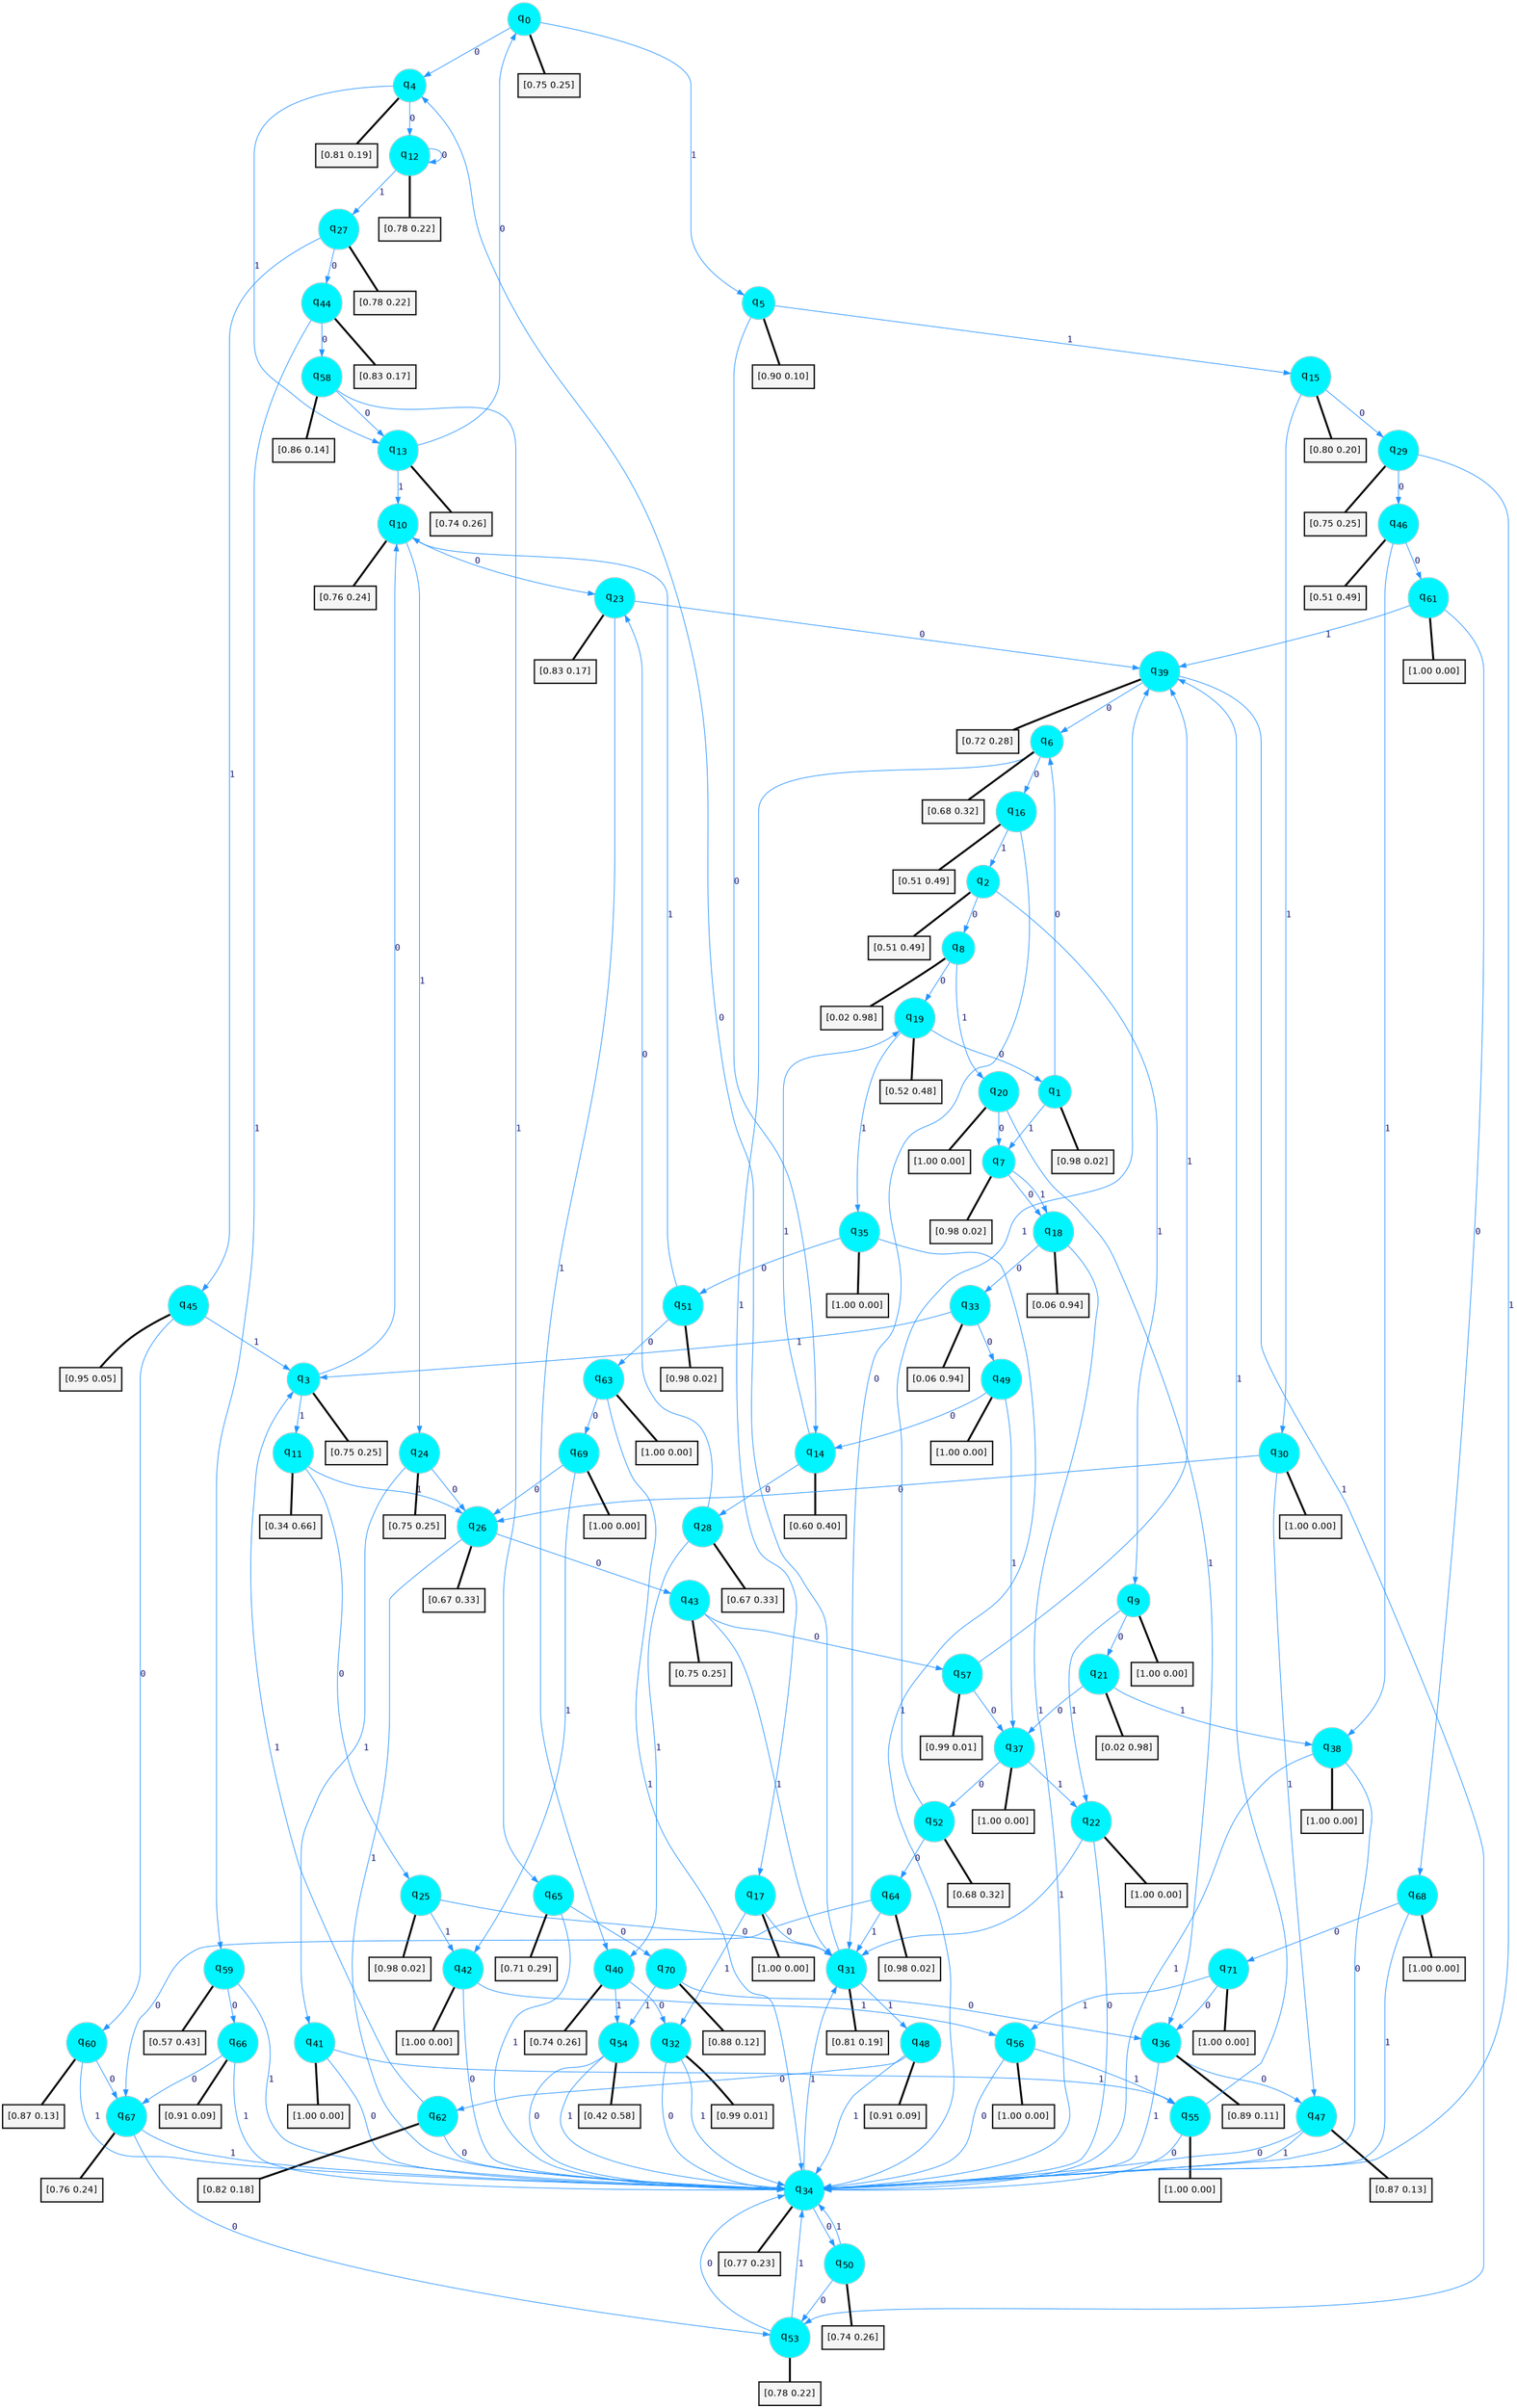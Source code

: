 digraph G {
graph [
bgcolor=transparent, dpi=300, rankdir=TD, size="40,25"];
node [
color=gray, fillcolor=turquoise1, fontcolor=black, fontname=Helvetica, fontsize=16, fontweight=bold, shape=circle, style=filled];
edge [
arrowsize=1, color=dodgerblue1, fontcolor=midnightblue, fontname=courier, fontweight=bold, penwidth=1, style=solid, weight=20];
0[label=<q<SUB>0</SUB>>];
1[label=<q<SUB>1</SUB>>];
2[label=<q<SUB>2</SUB>>];
3[label=<q<SUB>3</SUB>>];
4[label=<q<SUB>4</SUB>>];
5[label=<q<SUB>5</SUB>>];
6[label=<q<SUB>6</SUB>>];
7[label=<q<SUB>7</SUB>>];
8[label=<q<SUB>8</SUB>>];
9[label=<q<SUB>9</SUB>>];
10[label=<q<SUB>10</SUB>>];
11[label=<q<SUB>11</SUB>>];
12[label=<q<SUB>12</SUB>>];
13[label=<q<SUB>13</SUB>>];
14[label=<q<SUB>14</SUB>>];
15[label=<q<SUB>15</SUB>>];
16[label=<q<SUB>16</SUB>>];
17[label=<q<SUB>17</SUB>>];
18[label=<q<SUB>18</SUB>>];
19[label=<q<SUB>19</SUB>>];
20[label=<q<SUB>20</SUB>>];
21[label=<q<SUB>21</SUB>>];
22[label=<q<SUB>22</SUB>>];
23[label=<q<SUB>23</SUB>>];
24[label=<q<SUB>24</SUB>>];
25[label=<q<SUB>25</SUB>>];
26[label=<q<SUB>26</SUB>>];
27[label=<q<SUB>27</SUB>>];
28[label=<q<SUB>28</SUB>>];
29[label=<q<SUB>29</SUB>>];
30[label=<q<SUB>30</SUB>>];
31[label=<q<SUB>31</SUB>>];
32[label=<q<SUB>32</SUB>>];
33[label=<q<SUB>33</SUB>>];
34[label=<q<SUB>34</SUB>>];
35[label=<q<SUB>35</SUB>>];
36[label=<q<SUB>36</SUB>>];
37[label=<q<SUB>37</SUB>>];
38[label=<q<SUB>38</SUB>>];
39[label=<q<SUB>39</SUB>>];
40[label=<q<SUB>40</SUB>>];
41[label=<q<SUB>41</SUB>>];
42[label=<q<SUB>42</SUB>>];
43[label=<q<SUB>43</SUB>>];
44[label=<q<SUB>44</SUB>>];
45[label=<q<SUB>45</SUB>>];
46[label=<q<SUB>46</SUB>>];
47[label=<q<SUB>47</SUB>>];
48[label=<q<SUB>48</SUB>>];
49[label=<q<SUB>49</SUB>>];
50[label=<q<SUB>50</SUB>>];
51[label=<q<SUB>51</SUB>>];
52[label=<q<SUB>52</SUB>>];
53[label=<q<SUB>53</SUB>>];
54[label=<q<SUB>54</SUB>>];
55[label=<q<SUB>55</SUB>>];
56[label=<q<SUB>56</SUB>>];
57[label=<q<SUB>57</SUB>>];
58[label=<q<SUB>58</SUB>>];
59[label=<q<SUB>59</SUB>>];
60[label=<q<SUB>60</SUB>>];
61[label=<q<SUB>61</SUB>>];
62[label=<q<SUB>62</SUB>>];
63[label=<q<SUB>63</SUB>>];
64[label=<q<SUB>64</SUB>>];
65[label=<q<SUB>65</SUB>>];
66[label=<q<SUB>66</SUB>>];
67[label=<q<SUB>67</SUB>>];
68[label=<q<SUB>68</SUB>>];
69[label=<q<SUB>69</SUB>>];
70[label=<q<SUB>70</SUB>>];
71[label=<q<SUB>71</SUB>>];
72[label="[0.75 0.25]", shape=box,fontcolor=black, fontname=Helvetica, fontsize=14, penwidth=2, fillcolor=whitesmoke,color=black];
73[label="[0.98 0.02]", shape=box,fontcolor=black, fontname=Helvetica, fontsize=14, penwidth=2, fillcolor=whitesmoke,color=black];
74[label="[0.51 0.49]", shape=box,fontcolor=black, fontname=Helvetica, fontsize=14, penwidth=2, fillcolor=whitesmoke,color=black];
75[label="[0.75 0.25]", shape=box,fontcolor=black, fontname=Helvetica, fontsize=14, penwidth=2, fillcolor=whitesmoke,color=black];
76[label="[0.81 0.19]", shape=box,fontcolor=black, fontname=Helvetica, fontsize=14, penwidth=2, fillcolor=whitesmoke,color=black];
77[label="[0.90 0.10]", shape=box,fontcolor=black, fontname=Helvetica, fontsize=14, penwidth=2, fillcolor=whitesmoke,color=black];
78[label="[0.68 0.32]", shape=box,fontcolor=black, fontname=Helvetica, fontsize=14, penwidth=2, fillcolor=whitesmoke,color=black];
79[label="[0.98 0.02]", shape=box,fontcolor=black, fontname=Helvetica, fontsize=14, penwidth=2, fillcolor=whitesmoke,color=black];
80[label="[0.02 0.98]", shape=box,fontcolor=black, fontname=Helvetica, fontsize=14, penwidth=2, fillcolor=whitesmoke,color=black];
81[label="[1.00 0.00]", shape=box,fontcolor=black, fontname=Helvetica, fontsize=14, penwidth=2, fillcolor=whitesmoke,color=black];
82[label="[0.76 0.24]", shape=box,fontcolor=black, fontname=Helvetica, fontsize=14, penwidth=2, fillcolor=whitesmoke,color=black];
83[label="[0.34 0.66]", shape=box,fontcolor=black, fontname=Helvetica, fontsize=14, penwidth=2, fillcolor=whitesmoke,color=black];
84[label="[0.78 0.22]", shape=box,fontcolor=black, fontname=Helvetica, fontsize=14, penwidth=2, fillcolor=whitesmoke,color=black];
85[label="[0.74 0.26]", shape=box,fontcolor=black, fontname=Helvetica, fontsize=14, penwidth=2, fillcolor=whitesmoke,color=black];
86[label="[0.60 0.40]", shape=box,fontcolor=black, fontname=Helvetica, fontsize=14, penwidth=2, fillcolor=whitesmoke,color=black];
87[label="[0.80 0.20]", shape=box,fontcolor=black, fontname=Helvetica, fontsize=14, penwidth=2, fillcolor=whitesmoke,color=black];
88[label="[0.51 0.49]", shape=box,fontcolor=black, fontname=Helvetica, fontsize=14, penwidth=2, fillcolor=whitesmoke,color=black];
89[label="[1.00 0.00]", shape=box,fontcolor=black, fontname=Helvetica, fontsize=14, penwidth=2, fillcolor=whitesmoke,color=black];
90[label="[0.06 0.94]", shape=box,fontcolor=black, fontname=Helvetica, fontsize=14, penwidth=2, fillcolor=whitesmoke,color=black];
91[label="[0.52 0.48]", shape=box,fontcolor=black, fontname=Helvetica, fontsize=14, penwidth=2, fillcolor=whitesmoke,color=black];
92[label="[1.00 0.00]", shape=box,fontcolor=black, fontname=Helvetica, fontsize=14, penwidth=2, fillcolor=whitesmoke,color=black];
93[label="[0.02 0.98]", shape=box,fontcolor=black, fontname=Helvetica, fontsize=14, penwidth=2, fillcolor=whitesmoke,color=black];
94[label="[1.00 0.00]", shape=box,fontcolor=black, fontname=Helvetica, fontsize=14, penwidth=2, fillcolor=whitesmoke,color=black];
95[label="[0.83 0.17]", shape=box,fontcolor=black, fontname=Helvetica, fontsize=14, penwidth=2, fillcolor=whitesmoke,color=black];
96[label="[0.75 0.25]", shape=box,fontcolor=black, fontname=Helvetica, fontsize=14, penwidth=2, fillcolor=whitesmoke,color=black];
97[label="[0.98 0.02]", shape=box,fontcolor=black, fontname=Helvetica, fontsize=14, penwidth=2, fillcolor=whitesmoke,color=black];
98[label="[0.67 0.33]", shape=box,fontcolor=black, fontname=Helvetica, fontsize=14, penwidth=2, fillcolor=whitesmoke,color=black];
99[label="[0.78 0.22]", shape=box,fontcolor=black, fontname=Helvetica, fontsize=14, penwidth=2, fillcolor=whitesmoke,color=black];
100[label="[0.67 0.33]", shape=box,fontcolor=black, fontname=Helvetica, fontsize=14, penwidth=2, fillcolor=whitesmoke,color=black];
101[label="[0.75 0.25]", shape=box,fontcolor=black, fontname=Helvetica, fontsize=14, penwidth=2, fillcolor=whitesmoke,color=black];
102[label="[1.00 0.00]", shape=box,fontcolor=black, fontname=Helvetica, fontsize=14, penwidth=2, fillcolor=whitesmoke,color=black];
103[label="[0.81 0.19]", shape=box,fontcolor=black, fontname=Helvetica, fontsize=14, penwidth=2, fillcolor=whitesmoke,color=black];
104[label="[0.99 0.01]", shape=box,fontcolor=black, fontname=Helvetica, fontsize=14, penwidth=2, fillcolor=whitesmoke,color=black];
105[label="[0.06 0.94]", shape=box,fontcolor=black, fontname=Helvetica, fontsize=14, penwidth=2, fillcolor=whitesmoke,color=black];
106[label="[0.77 0.23]", shape=box,fontcolor=black, fontname=Helvetica, fontsize=14, penwidth=2, fillcolor=whitesmoke,color=black];
107[label="[1.00 0.00]", shape=box,fontcolor=black, fontname=Helvetica, fontsize=14, penwidth=2, fillcolor=whitesmoke,color=black];
108[label="[0.89 0.11]", shape=box,fontcolor=black, fontname=Helvetica, fontsize=14, penwidth=2, fillcolor=whitesmoke,color=black];
109[label="[1.00 0.00]", shape=box,fontcolor=black, fontname=Helvetica, fontsize=14, penwidth=2, fillcolor=whitesmoke,color=black];
110[label="[1.00 0.00]", shape=box,fontcolor=black, fontname=Helvetica, fontsize=14, penwidth=2, fillcolor=whitesmoke,color=black];
111[label="[0.72 0.28]", shape=box,fontcolor=black, fontname=Helvetica, fontsize=14, penwidth=2, fillcolor=whitesmoke,color=black];
112[label="[0.74 0.26]", shape=box,fontcolor=black, fontname=Helvetica, fontsize=14, penwidth=2, fillcolor=whitesmoke,color=black];
113[label="[1.00 0.00]", shape=box,fontcolor=black, fontname=Helvetica, fontsize=14, penwidth=2, fillcolor=whitesmoke,color=black];
114[label="[1.00 0.00]", shape=box,fontcolor=black, fontname=Helvetica, fontsize=14, penwidth=2, fillcolor=whitesmoke,color=black];
115[label="[0.75 0.25]", shape=box,fontcolor=black, fontname=Helvetica, fontsize=14, penwidth=2, fillcolor=whitesmoke,color=black];
116[label="[0.83 0.17]", shape=box,fontcolor=black, fontname=Helvetica, fontsize=14, penwidth=2, fillcolor=whitesmoke,color=black];
117[label="[0.95 0.05]", shape=box,fontcolor=black, fontname=Helvetica, fontsize=14, penwidth=2, fillcolor=whitesmoke,color=black];
118[label="[0.51 0.49]", shape=box,fontcolor=black, fontname=Helvetica, fontsize=14, penwidth=2, fillcolor=whitesmoke,color=black];
119[label="[0.87 0.13]", shape=box,fontcolor=black, fontname=Helvetica, fontsize=14, penwidth=2, fillcolor=whitesmoke,color=black];
120[label="[0.91 0.09]", shape=box,fontcolor=black, fontname=Helvetica, fontsize=14, penwidth=2, fillcolor=whitesmoke,color=black];
121[label="[1.00 0.00]", shape=box,fontcolor=black, fontname=Helvetica, fontsize=14, penwidth=2, fillcolor=whitesmoke,color=black];
122[label="[0.74 0.26]", shape=box,fontcolor=black, fontname=Helvetica, fontsize=14, penwidth=2, fillcolor=whitesmoke,color=black];
123[label="[0.98 0.02]", shape=box,fontcolor=black, fontname=Helvetica, fontsize=14, penwidth=2, fillcolor=whitesmoke,color=black];
124[label="[0.68 0.32]", shape=box,fontcolor=black, fontname=Helvetica, fontsize=14, penwidth=2, fillcolor=whitesmoke,color=black];
125[label="[0.78 0.22]", shape=box,fontcolor=black, fontname=Helvetica, fontsize=14, penwidth=2, fillcolor=whitesmoke,color=black];
126[label="[0.42 0.58]", shape=box,fontcolor=black, fontname=Helvetica, fontsize=14, penwidth=2, fillcolor=whitesmoke,color=black];
127[label="[1.00 0.00]", shape=box,fontcolor=black, fontname=Helvetica, fontsize=14, penwidth=2, fillcolor=whitesmoke,color=black];
128[label="[1.00 0.00]", shape=box,fontcolor=black, fontname=Helvetica, fontsize=14, penwidth=2, fillcolor=whitesmoke,color=black];
129[label="[0.99 0.01]", shape=box,fontcolor=black, fontname=Helvetica, fontsize=14, penwidth=2, fillcolor=whitesmoke,color=black];
130[label="[0.86 0.14]", shape=box,fontcolor=black, fontname=Helvetica, fontsize=14, penwidth=2, fillcolor=whitesmoke,color=black];
131[label="[0.57 0.43]", shape=box,fontcolor=black, fontname=Helvetica, fontsize=14, penwidth=2, fillcolor=whitesmoke,color=black];
132[label="[0.87 0.13]", shape=box,fontcolor=black, fontname=Helvetica, fontsize=14, penwidth=2, fillcolor=whitesmoke,color=black];
133[label="[1.00 0.00]", shape=box,fontcolor=black, fontname=Helvetica, fontsize=14, penwidth=2, fillcolor=whitesmoke,color=black];
134[label="[0.82 0.18]", shape=box,fontcolor=black, fontname=Helvetica, fontsize=14, penwidth=2, fillcolor=whitesmoke,color=black];
135[label="[1.00 0.00]", shape=box,fontcolor=black, fontname=Helvetica, fontsize=14, penwidth=2, fillcolor=whitesmoke,color=black];
136[label="[0.98 0.02]", shape=box,fontcolor=black, fontname=Helvetica, fontsize=14, penwidth=2, fillcolor=whitesmoke,color=black];
137[label="[0.71 0.29]", shape=box,fontcolor=black, fontname=Helvetica, fontsize=14, penwidth=2, fillcolor=whitesmoke,color=black];
138[label="[0.91 0.09]", shape=box,fontcolor=black, fontname=Helvetica, fontsize=14, penwidth=2, fillcolor=whitesmoke,color=black];
139[label="[0.76 0.24]", shape=box,fontcolor=black, fontname=Helvetica, fontsize=14, penwidth=2, fillcolor=whitesmoke,color=black];
140[label="[1.00 0.00]", shape=box,fontcolor=black, fontname=Helvetica, fontsize=14, penwidth=2, fillcolor=whitesmoke,color=black];
141[label="[1.00 0.00]", shape=box,fontcolor=black, fontname=Helvetica, fontsize=14, penwidth=2, fillcolor=whitesmoke,color=black];
142[label="[0.88 0.12]", shape=box,fontcolor=black, fontname=Helvetica, fontsize=14, penwidth=2, fillcolor=whitesmoke,color=black];
143[label="[1.00 0.00]", shape=box,fontcolor=black, fontname=Helvetica, fontsize=14, penwidth=2, fillcolor=whitesmoke,color=black];
0->4 [label=0];
0->5 [label=1];
0->72 [arrowhead=none, penwidth=3,color=black];
1->6 [label=0];
1->7 [label=1];
1->73 [arrowhead=none, penwidth=3,color=black];
2->8 [label=0];
2->9 [label=1];
2->74 [arrowhead=none, penwidth=3,color=black];
3->10 [label=0];
3->11 [label=1];
3->75 [arrowhead=none, penwidth=3,color=black];
4->12 [label=0];
4->13 [label=1];
4->76 [arrowhead=none, penwidth=3,color=black];
5->14 [label=0];
5->15 [label=1];
5->77 [arrowhead=none, penwidth=3,color=black];
6->16 [label=0];
6->17 [label=1];
6->78 [arrowhead=none, penwidth=3,color=black];
7->18 [label=0];
7->18 [label=1];
7->79 [arrowhead=none, penwidth=3,color=black];
8->19 [label=0];
8->20 [label=1];
8->80 [arrowhead=none, penwidth=3,color=black];
9->21 [label=0];
9->22 [label=1];
9->81 [arrowhead=none, penwidth=3,color=black];
10->23 [label=0];
10->24 [label=1];
10->82 [arrowhead=none, penwidth=3,color=black];
11->25 [label=0];
11->26 [label=1];
11->83 [arrowhead=none, penwidth=3,color=black];
12->12 [label=0];
12->27 [label=1];
12->84 [arrowhead=none, penwidth=3,color=black];
13->0 [label=0];
13->10 [label=1];
13->85 [arrowhead=none, penwidth=3,color=black];
14->28 [label=0];
14->19 [label=1];
14->86 [arrowhead=none, penwidth=3,color=black];
15->29 [label=0];
15->30 [label=1];
15->87 [arrowhead=none, penwidth=3,color=black];
16->31 [label=0];
16->2 [label=1];
16->88 [arrowhead=none, penwidth=3,color=black];
17->31 [label=0];
17->32 [label=1];
17->89 [arrowhead=none, penwidth=3,color=black];
18->33 [label=0];
18->34 [label=1];
18->90 [arrowhead=none, penwidth=3,color=black];
19->1 [label=0];
19->35 [label=1];
19->91 [arrowhead=none, penwidth=3,color=black];
20->7 [label=0];
20->36 [label=1];
20->92 [arrowhead=none, penwidth=3,color=black];
21->37 [label=0];
21->38 [label=1];
21->93 [arrowhead=none, penwidth=3,color=black];
22->34 [label=0];
22->31 [label=1];
22->94 [arrowhead=none, penwidth=3,color=black];
23->39 [label=0];
23->40 [label=1];
23->95 [arrowhead=none, penwidth=3,color=black];
24->26 [label=0];
24->41 [label=1];
24->96 [arrowhead=none, penwidth=3,color=black];
25->31 [label=0];
25->42 [label=1];
25->97 [arrowhead=none, penwidth=3,color=black];
26->43 [label=0];
26->34 [label=1];
26->98 [arrowhead=none, penwidth=3,color=black];
27->44 [label=0];
27->45 [label=1];
27->99 [arrowhead=none, penwidth=3,color=black];
28->23 [label=0];
28->40 [label=1];
28->100 [arrowhead=none, penwidth=3,color=black];
29->46 [label=0];
29->34 [label=1];
29->101 [arrowhead=none, penwidth=3,color=black];
30->26 [label=0];
30->47 [label=1];
30->102 [arrowhead=none, penwidth=3,color=black];
31->4 [label=0];
31->48 [label=1];
31->103 [arrowhead=none, penwidth=3,color=black];
32->34 [label=0];
32->34 [label=1];
32->104 [arrowhead=none, penwidth=3,color=black];
33->49 [label=0];
33->3 [label=1];
33->105 [arrowhead=none, penwidth=3,color=black];
34->50 [label=0];
34->31 [label=1];
34->106 [arrowhead=none, penwidth=3,color=black];
35->51 [label=0];
35->34 [label=1];
35->107 [arrowhead=none, penwidth=3,color=black];
36->47 [label=0];
36->34 [label=1];
36->108 [arrowhead=none, penwidth=3,color=black];
37->52 [label=0];
37->22 [label=1];
37->109 [arrowhead=none, penwidth=3,color=black];
38->34 [label=0];
38->34 [label=1];
38->110 [arrowhead=none, penwidth=3,color=black];
39->6 [label=0];
39->53 [label=1];
39->111 [arrowhead=none, penwidth=3,color=black];
40->32 [label=0];
40->54 [label=1];
40->112 [arrowhead=none, penwidth=3,color=black];
41->34 [label=0];
41->55 [label=1];
41->113 [arrowhead=none, penwidth=3,color=black];
42->34 [label=0];
42->56 [label=1];
42->114 [arrowhead=none, penwidth=3,color=black];
43->57 [label=0];
43->31 [label=1];
43->115 [arrowhead=none, penwidth=3,color=black];
44->58 [label=0];
44->59 [label=1];
44->116 [arrowhead=none, penwidth=3,color=black];
45->60 [label=0];
45->3 [label=1];
45->117 [arrowhead=none, penwidth=3,color=black];
46->61 [label=0];
46->38 [label=1];
46->118 [arrowhead=none, penwidth=3,color=black];
47->34 [label=0];
47->34 [label=1];
47->119 [arrowhead=none, penwidth=3,color=black];
48->62 [label=0];
48->34 [label=1];
48->120 [arrowhead=none, penwidth=3,color=black];
49->14 [label=0];
49->37 [label=1];
49->121 [arrowhead=none, penwidth=3,color=black];
50->53 [label=0];
50->34 [label=1];
50->122 [arrowhead=none, penwidth=3,color=black];
51->63 [label=0];
51->10 [label=1];
51->123 [arrowhead=none, penwidth=3,color=black];
52->64 [label=0];
52->39 [label=1];
52->124 [arrowhead=none, penwidth=3,color=black];
53->34 [label=0];
53->34 [label=1];
53->125 [arrowhead=none, penwidth=3,color=black];
54->34 [label=0];
54->34 [label=1];
54->126 [arrowhead=none, penwidth=3,color=black];
55->34 [label=0];
55->39 [label=1];
55->127 [arrowhead=none, penwidth=3,color=black];
56->34 [label=0];
56->55 [label=1];
56->128 [arrowhead=none, penwidth=3,color=black];
57->37 [label=0];
57->39 [label=1];
57->129 [arrowhead=none, penwidth=3,color=black];
58->13 [label=0];
58->65 [label=1];
58->130 [arrowhead=none, penwidth=3,color=black];
59->66 [label=0];
59->34 [label=1];
59->131 [arrowhead=none, penwidth=3,color=black];
60->67 [label=0];
60->34 [label=1];
60->132 [arrowhead=none, penwidth=3,color=black];
61->68 [label=0];
61->39 [label=1];
61->133 [arrowhead=none, penwidth=3,color=black];
62->34 [label=0];
62->3 [label=1];
62->134 [arrowhead=none, penwidth=3,color=black];
63->69 [label=0];
63->34 [label=1];
63->135 [arrowhead=none, penwidth=3,color=black];
64->67 [label=0];
64->31 [label=1];
64->136 [arrowhead=none, penwidth=3,color=black];
65->70 [label=0];
65->34 [label=1];
65->137 [arrowhead=none, penwidth=3,color=black];
66->67 [label=0];
66->34 [label=1];
66->138 [arrowhead=none, penwidth=3,color=black];
67->53 [label=0];
67->34 [label=1];
67->139 [arrowhead=none, penwidth=3,color=black];
68->71 [label=0];
68->34 [label=1];
68->140 [arrowhead=none, penwidth=3,color=black];
69->26 [label=0];
69->42 [label=1];
69->141 [arrowhead=none, penwidth=3,color=black];
70->36 [label=0];
70->54 [label=1];
70->142 [arrowhead=none, penwidth=3,color=black];
71->36 [label=0];
71->56 [label=1];
71->143 [arrowhead=none, penwidth=3,color=black];
}
